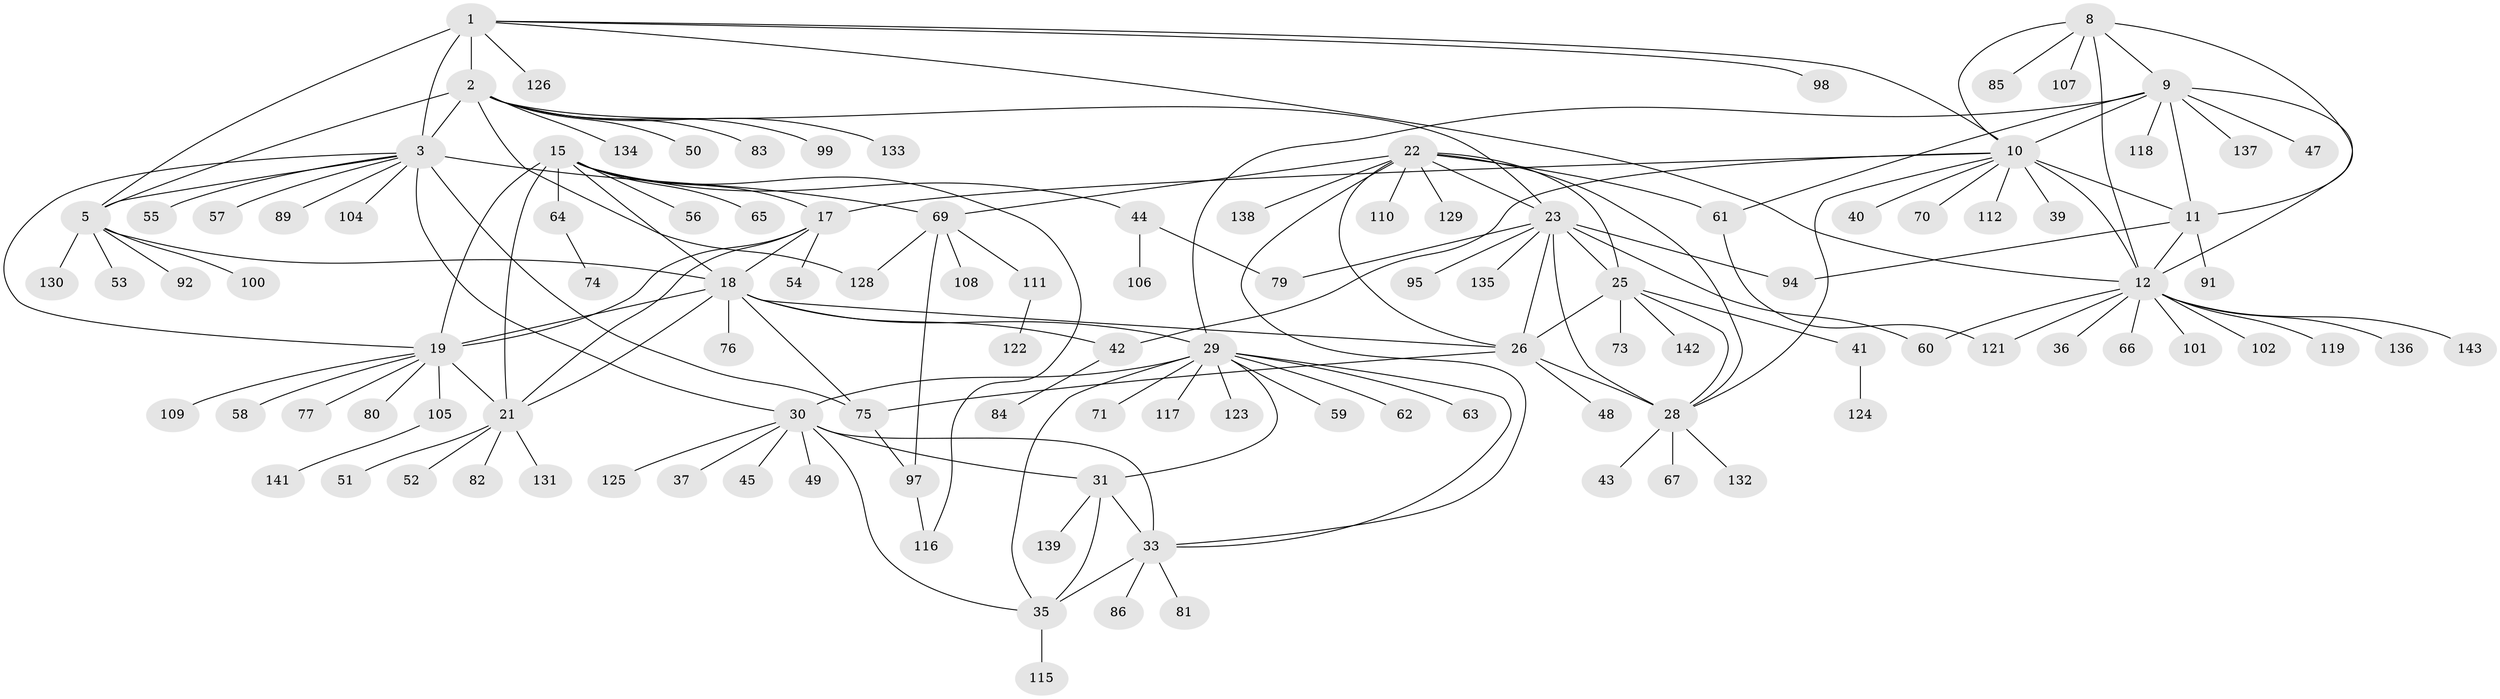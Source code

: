 // original degree distribution, {8: 0.05517241379310345, 10: 0.027586206896551724, 9: 0.020689655172413793, 11: 0.034482758620689655, 12: 0.020689655172413793, 7: 0.05517241379310345, 16: 0.006896551724137931, 13: 0.006896551724137931, 15: 0.006896551724137931, 6: 0.006896551724137931, 1: 0.5724137931034483, 2: 0.1310344827586207, 3: 0.027586206896551724, 5: 0.006896551724137931, 4: 0.020689655172413793}
// Generated by graph-tools (version 1.1) at 2025/42/03/06/25 10:42:15]
// undirected, 116 vertices, 162 edges
graph export_dot {
graph [start="1"]
  node [color=gray90,style=filled];
  1 [super="+4"];
  2 [super="+7"];
  3 [super="+6"];
  5 [super="+46"];
  8;
  9 [super="+68"];
  10 [super="+13"];
  11 [super="+14"];
  12 [super="+144"];
  15 [super="+16"];
  17 [super="+103"];
  18 [super="+93"];
  19 [super="+20"];
  21 [super="+120"];
  22 [super="+88"];
  23 [super="+24"];
  25 [super="+78"];
  26 [super="+27"];
  28 [super="+38"];
  29 [super="+114"];
  30 [super="+32"];
  31;
  33 [super="+34"];
  35;
  36;
  37;
  39;
  40;
  41;
  42 [super="+87"];
  43;
  44;
  45;
  47;
  48;
  49;
  50;
  51;
  52;
  53;
  54;
  55;
  56;
  57;
  58;
  59 [super="+72"];
  60;
  61;
  62;
  63;
  64;
  65;
  66;
  67;
  69 [super="+96"];
  70;
  71;
  73 [super="+90"];
  74;
  75 [super="+145"];
  76;
  77 [super="+140"];
  79;
  80;
  81;
  82;
  83;
  84;
  85;
  86;
  89;
  91;
  92;
  94;
  95;
  97;
  98;
  99;
  100;
  101;
  102;
  104;
  105;
  106 [super="+113"];
  107;
  108;
  109;
  110;
  111;
  112;
  115;
  116;
  117;
  118;
  119;
  121;
  122;
  123;
  124 [super="+127"];
  125;
  126;
  128;
  129;
  130;
  131;
  132;
  133;
  134;
  135;
  136;
  137;
  138;
  139;
  141;
  142;
  143;
  1 -- 2 [weight=4];
  1 -- 3 [weight=4];
  1 -- 5 [weight=2];
  1 -- 98;
  1 -- 126;
  1 -- 10;
  1 -- 12;
  2 -- 3 [weight=4];
  2 -- 5 [weight=2];
  2 -- 23;
  2 -- 50;
  2 -- 99;
  2 -- 133;
  2 -- 128;
  2 -- 83;
  2 -- 134;
  3 -- 5 [weight=2];
  3 -- 57;
  3 -- 89;
  3 -- 104;
  3 -- 75;
  3 -- 55;
  3 -- 30;
  3 -- 19;
  3 -- 69;
  5 -- 100;
  5 -- 18;
  5 -- 130;
  5 -- 53;
  5 -- 92;
  8 -- 9;
  8 -- 10 [weight=2];
  8 -- 11 [weight=2];
  8 -- 12;
  8 -- 85;
  8 -- 107;
  9 -- 10 [weight=2];
  9 -- 11 [weight=2];
  9 -- 12;
  9 -- 29;
  9 -- 47;
  9 -- 61;
  9 -- 118;
  9 -- 137;
  10 -- 11 [weight=4];
  10 -- 12 [weight=2];
  10 -- 28;
  10 -- 39;
  10 -- 40;
  10 -- 42;
  10 -- 70;
  10 -- 112;
  10 -- 17;
  11 -- 12 [weight=2];
  11 -- 91;
  11 -- 94;
  12 -- 36;
  12 -- 60;
  12 -- 66;
  12 -- 101;
  12 -- 102;
  12 -- 119;
  12 -- 121;
  12 -- 136;
  12 -- 143;
  15 -- 17 [weight=2];
  15 -- 18 [weight=2];
  15 -- 19 [weight=4];
  15 -- 21 [weight=2];
  15 -- 64;
  15 -- 65;
  15 -- 44;
  15 -- 116;
  15 -- 56;
  17 -- 18;
  17 -- 19 [weight=2];
  17 -- 21;
  17 -- 54;
  18 -- 19 [weight=2];
  18 -- 21;
  18 -- 26;
  18 -- 29;
  18 -- 75;
  18 -- 76;
  18 -- 42;
  19 -- 21 [weight=2];
  19 -- 58;
  19 -- 80;
  19 -- 105;
  19 -- 109;
  19 -- 77;
  21 -- 51;
  21 -- 52;
  21 -- 82;
  21 -- 131;
  22 -- 23 [weight=2];
  22 -- 25;
  22 -- 26 [weight=2];
  22 -- 28;
  22 -- 33;
  22 -- 61;
  22 -- 69;
  22 -- 110;
  22 -- 129;
  22 -- 138;
  23 -- 25 [weight=2];
  23 -- 26 [weight=4];
  23 -- 28 [weight=2];
  23 -- 60;
  23 -- 79;
  23 -- 94;
  23 -- 135;
  23 -- 95;
  25 -- 26 [weight=2];
  25 -- 28;
  25 -- 41;
  25 -- 73;
  25 -- 142;
  26 -- 28 [weight=2];
  26 -- 48;
  26 -- 75;
  28 -- 43;
  28 -- 67;
  28 -- 132;
  29 -- 30 [weight=2];
  29 -- 31;
  29 -- 33 [weight=2];
  29 -- 35;
  29 -- 59;
  29 -- 62;
  29 -- 63;
  29 -- 71;
  29 -- 117;
  29 -- 123;
  30 -- 31 [weight=2];
  30 -- 33 [weight=4];
  30 -- 35 [weight=2];
  30 -- 37;
  30 -- 45;
  30 -- 49;
  30 -- 125;
  31 -- 33 [weight=2];
  31 -- 35;
  31 -- 139;
  33 -- 35 [weight=2];
  33 -- 86;
  33 -- 81;
  35 -- 115;
  41 -- 124;
  42 -- 84;
  44 -- 79;
  44 -- 106;
  61 -- 121;
  64 -- 74;
  69 -- 108;
  69 -- 111;
  69 -- 128;
  69 -- 97;
  75 -- 97;
  97 -- 116;
  105 -- 141;
  111 -- 122;
}
